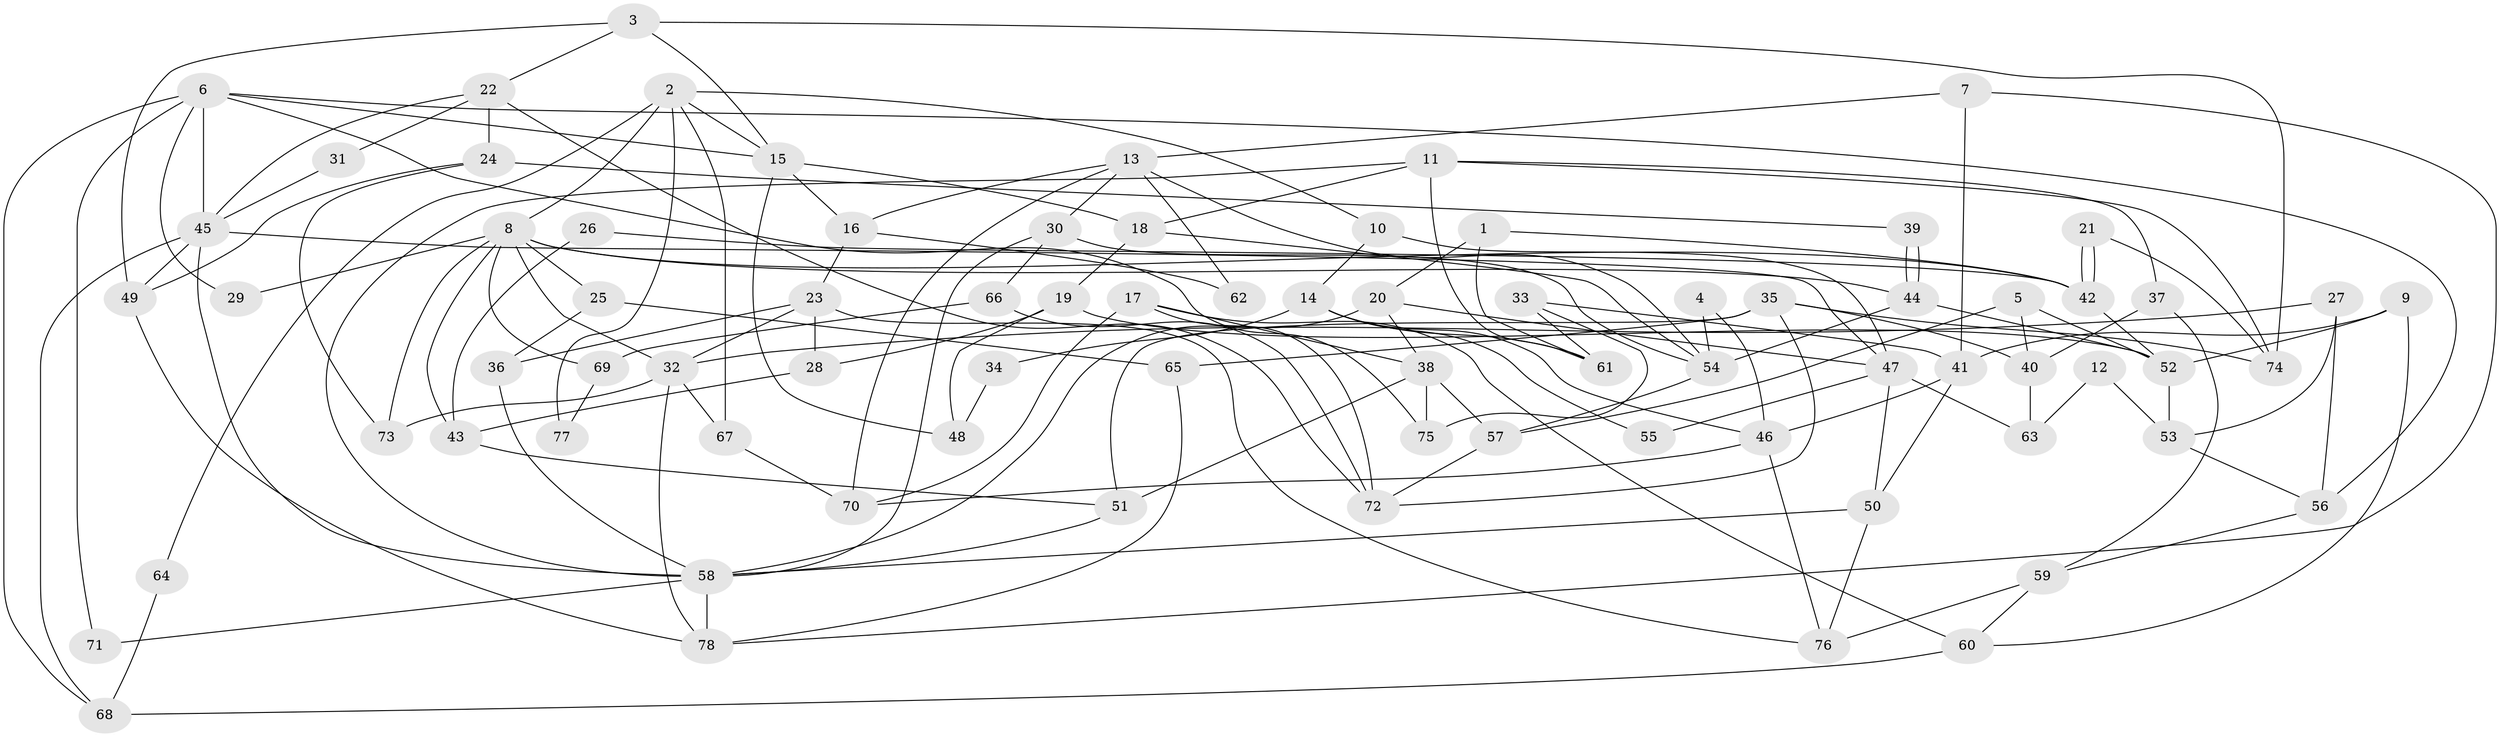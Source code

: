 // Generated by graph-tools (version 1.1) at 2025/02/03/09/25 03:02:07]
// undirected, 78 vertices, 156 edges
graph export_dot {
graph [start="1"]
  node [color=gray90,style=filled];
  1;
  2;
  3;
  4;
  5;
  6;
  7;
  8;
  9;
  10;
  11;
  12;
  13;
  14;
  15;
  16;
  17;
  18;
  19;
  20;
  21;
  22;
  23;
  24;
  25;
  26;
  27;
  28;
  29;
  30;
  31;
  32;
  33;
  34;
  35;
  36;
  37;
  38;
  39;
  40;
  41;
  42;
  43;
  44;
  45;
  46;
  47;
  48;
  49;
  50;
  51;
  52;
  53;
  54;
  55;
  56;
  57;
  58;
  59;
  60;
  61;
  62;
  63;
  64;
  65;
  66;
  67;
  68;
  69;
  70;
  71;
  72;
  73;
  74;
  75;
  76;
  77;
  78;
  1 -- 61;
  1 -- 42;
  1 -- 20;
  2 -- 8;
  2 -- 67;
  2 -- 10;
  2 -- 15;
  2 -- 64;
  2 -- 77;
  3 -- 74;
  3 -- 15;
  3 -- 22;
  3 -- 49;
  4 -- 54;
  4 -- 46;
  5 -- 57;
  5 -- 52;
  5 -- 40;
  6 -- 45;
  6 -- 15;
  6 -- 29;
  6 -- 56;
  6 -- 68;
  6 -- 71;
  6 -- 75;
  7 -- 41;
  7 -- 13;
  7 -- 78;
  8 -- 44;
  8 -- 32;
  8 -- 25;
  8 -- 29;
  8 -- 42;
  8 -- 43;
  8 -- 69;
  8 -- 73;
  9 -- 60;
  9 -- 52;
  9 -- 41;
  10 -- 47;
  10 -- 14;
  11 -- 58;
  11 -- 37;
  11 -- 18;
  11 -- 61;
  11 -- 74;
  12 -- 53;
  12 -- 63;
  13 -- 16;
  13 -- 54;
  13 -- 30;
  13 -- 62;
  13 -- 70;
  14 -- 46;
  14 -- 34;
  14 -- 55;
  14 -- 61;
  15 -- 18;
  15 -- 16;
  15 -- 48;
  16 -- 23;
  16 -- 62;
  17 -- 72;
  17 -- 70;
  17 -- 38;
  17 -- 60;
  18 -- 19;
  18 -- 54;
  19 -- 28;
  19 -- 52;
  19 -- 48;
  20 -- 47;
  20 -- 38;
  20 -- 58;
  21 -- 42;
  21 -- 42;
  21 -- 74;
  22 -- 45;
  22 -- 24;
  22 -- 31;
  22 -- 72;
  23 -- 36;
  23 -- 32;
  23 -- 28;
  23 -- 76;
  24 -- 73;
  24 -- 39;
  24 -- 49;
  25 -- 65;
  25 -- 36;
  26 -- 43;
  26 -- 42;
  27 -- 53;
  27 -- 56;
  27 -- 32;
  28 -- 43;
  30 -- 58;
  30 -- 54;
  30 -- 66;
  31 -- 45;
  32 -- 78;
  32 -- 67;
  32 -- 73;
  33 -- 75;
  33 -- 61;
  33 -- 41;
  34 -- 48;
  35 -- 72;
  35 -- 51;
  35 -- 40;
  35 -- 65;
  35 -- 74;
  36 -- 58;
  37 -- 40;
  37 -- 59;
  38 -- 51;
  38 -- 57;
  38 -- 75;
  39 -- 44;
  39 -- 44;
  40 -- 63;
  41 -- 46;
  41 -- 50;
  42 -- 52;
  43 -- 51;
  44 -- 54;
  44 -- 52;
  45 -- 58;
  45 -- 49;
  45 -- 47;
  45 -- 68;
  46 -- 76;
  46 -- 70;
  47 -- 50;
  47 -- 55;
  47 -- 63;
  49 -- 78;
  50 -- 58;
  50 -- 76;
  51 -- 58;
  52 -- 53;
  53 -- 56;
  54 -- 57;
  56 -- 59;
  57 -- 72;
  58 -- 78;
  58 -- 71;
  59 -- 60;
  59 -- 76;
  60 -- 68;
  64 -- 68;
  65 -- 78;
  66 -- 72;
  66 -- 69;
  67 -- 70;
  69 -- 77;
}
